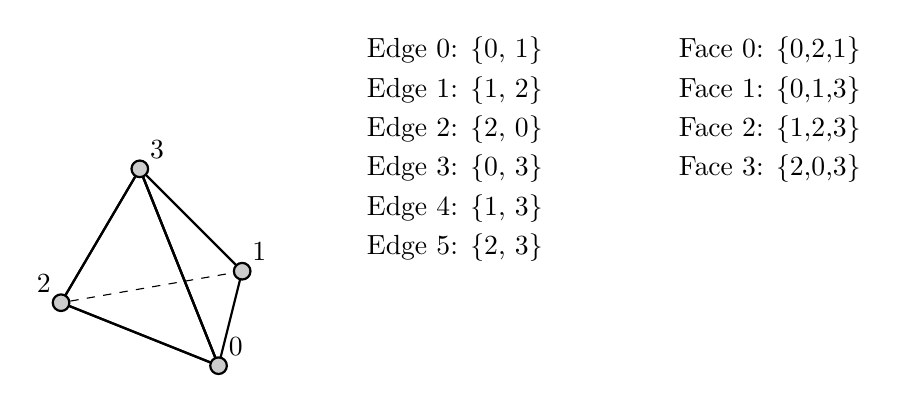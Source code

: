 \begin{tikzpicture}

  \coordinate (a) at (5,0);
  \coordinate (b) at (5.3,1.2);
  \coordinate (c) at (3,.8);
  \coordinate (d) at (4,2.5);

  \draw (8,4)   node   {Edge 0: \{0, 1\}};
  \draw (8,3.5) node   {Edge 1: \{1, 2\}};
  \draw (8,3)   node   {Edge 2: \{2, 0\}};
  \draw (8,2.5) node   {Edge 3: \{0, 3\}};
  \draw (8,2)   node   {Edge 4: \{1, 3\}};
  \draw (8,1.5) node   {Edge 5: \{2, 3\}};

  \draw (12,4)   node   {Face 0: \{0,2,1\}};
  \draw (12,3.5) node   {Face 1: \{0,1,3\}};
  \draw (12,3)   node   {Face 2: \{1,2,3\}};
  \draw (12,2.5) node   {Face 3: \{2,0,3\}};

  \draw[thick] (c) -- (a) -- (d) -- cycle;
  \draw[thick] (c) -- (a) -- (d) -- cycle;
  \draw[thick] (a) -- (b) -- (d) -- cycle;
  \draw[dashed] (b) -- (c);

  \fill[black!20, draw=black, thick] (a) circle (3pt)
    node[black, above right] {$0$};
  \fill[black!20, draw=black, thick] (b) circle (3pt)
    node[black, above right] {$1$};
  \fill[black!20, draw=black, thick] (c) circle (3pt)
    node[black, above left] {$2$};
  \fill[black!20, draw=black, thick] (d) circle (3pt)
    node[black, above right] {$3$};

\end{tikzpicture}

% vim: syntax=tex:
